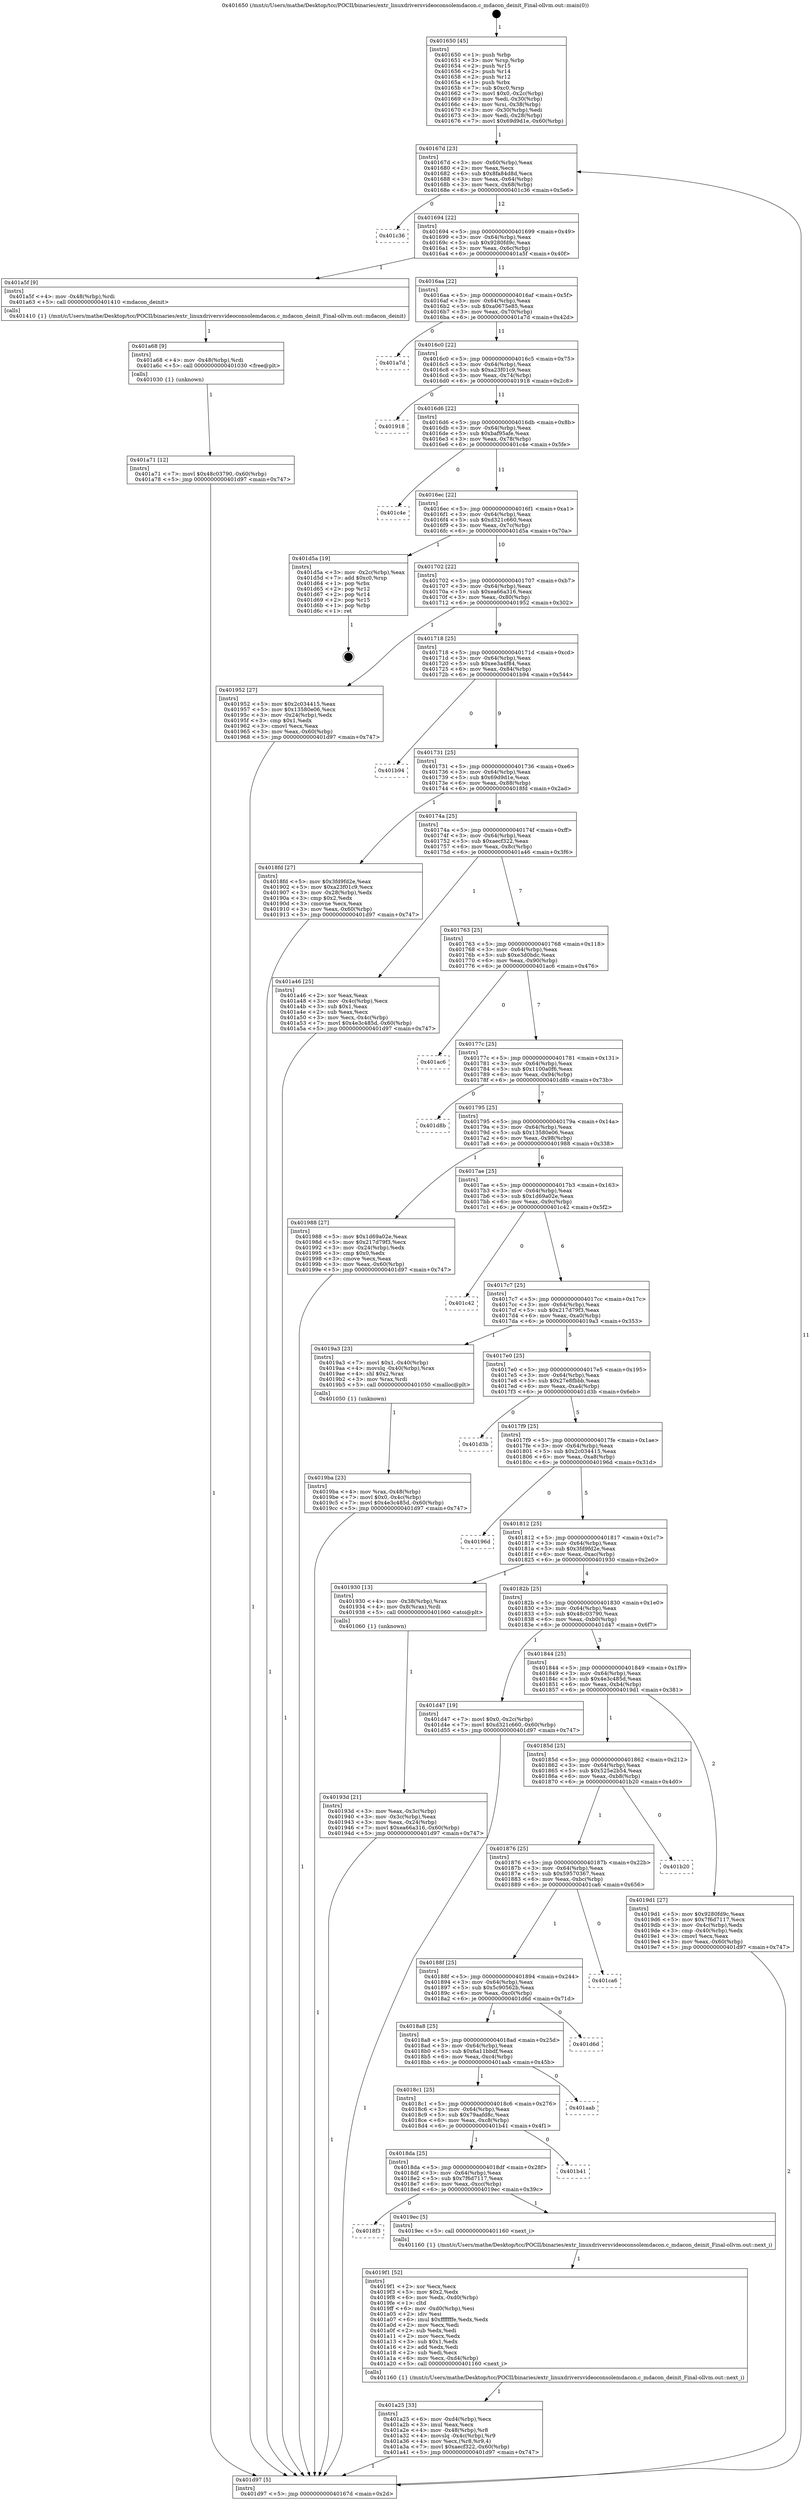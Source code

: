 digraph "0x401650" {
  label = "0x401650 (/mnt/c/Users/mathe/Desktop/tcc/POCII/binaries/extr_linuxdriversvideoconsolemdacon.c_mdacon_deinit_Final-ollvm.out::main(0))"
  labelloc = "t"
  node[shape=record]

  Entry [label="",width=0.3,height=0.3,shape=circle,fillcolor=black,style=filled]
  "0x40167d" [label="{
     0x40167d [23]\l
     | [instrs]\l
     &nbsp;&nbsp;0x40167d \<+3\>: mov -0x60(%rbp),%eax\l
     &nbsp;&nbsp;0x401680 \<+2\>: mov %eax,%ecx\l
     &nbsp;&nbsp;0x401682 \<+6\>: sub $0x8fa84d8d,%ecx\l
     &nbsp;&nbsp;0x401688 \<+3\>: mov %eax,-0x64(%rbp)\l
     &nbsp;&nbsp;0x40168b \<+3\>: mov %ecx,-0x68(%rbp)\l
     &nbsp;&nbsp;0x40168e \<+6\>: je 0000000000401c36 \<main+0x5e6\>\l
  }"]
  "0x401c36" [label="{
     0x401c36\l
  }", style=dashed]
  "0x401694" [label="{
     0x401694 [22]\l
     | [instrs]\l
     &nbsp;&nbsp;0x401694 \<+5\>: jmp 0000000000401699 \<main+0x49\>\l
     &nbsp;&nbsp;0x401699 \<+3\>: mov -0x64(%rbp),%eax\l
     &nbsp;&nbsp;0x40169c \<+5\>: sub $0x9280fd9c,%eax\l
     &nbsp;&nbsp;0x4016a1 \<+3\>: mov %eax,-0x6c(%rbp)\l
     &nbsp;&nbsp;0x4016a4 \<+6\>: je 0000000000401a5f \<main+0x40f\>\l
  }"]
  Exit [label="",width=0.3,height=0.3,shape=circle,fillcolor=black,style=filled,peripheries=2]
  "0x401a5f" [label="{
     0x401a5f [9]\l
     | [instrs]\l
     &nbsp;&nbsp;0x401a5f \<+4\>: mov -0x48(%rbp),%rdi\l
     &nbsp;&nbsp;0x401a63 \<+5\>: call 0000000000401410 \<mdacon_deinit\>\l
     | [calls]\l
     &nbsp;&nbsp;0x401410 \{1\} (/mnt/c/Users/mathe/Desktop/tcc/POCII/binaries/extr_linuxdriversvideoconsolemdacon.c_mdacon_deinit_Final-ollvm.out::mdacon_deinit)\l
  }"]
  "0x4016aa" [label="{
     0x4016aa [22]\l
     | [instrs]\l
     &nbsp;&nbsp;0x4016aa \<+5\>: jmp 00000000004016af \<main+0x5f\>\l
     &nbsp;&nbsp;0x4016af \<+3\>: mov -0x64(%rbp),%eax\l
     &nbsp;&nbsp;0x4016b2 \<+5\>: sub $0xa0675e85,%eax\l
     &nbsp;&nbsp;0x4016b7 \<+3\>: mov %eax,-0x70(%rbp)\l
     &nbsp;&nbsp;0x4016ba \<+6\>: je 0000000000401a7d \<main+0x42d\>\l
  }"]
  "0x401a71" [label="{
     0x401a71 [12]\l
     | [instrs]\l
     &nbsp;&nbsp;0x401a71 \<+7\>: movl $0x48c03790,-0x60(%rbp)\l
     &nbsp;&nbsp;0x401a78 \<+5\>: jmp 0000000000401d97 \<main+0x747\>\l
  }"]
  "0x401a7d" [label="{
     0x401a7d\l
  }", style=dashed]
  "0x4016c0" [label="{
     0x4016c0 [22]\l
     | [instrs]\l
     &nbsp;&nbsp;0x4016c0 \<+5\>: jmp 00000000004016c5 \<main+0x75\>\l
     &nbsp;&nbsp;0x4016c5 \<+3\>: mov -0x64(%rbp),%eax\l
     &nbsp;&nbsp;0x4016c8 \<+5\>: sub $0xa23f01c9,%eax\l
     &nbsp;&nbsp;0x4016cd \<+3\>: mov %eax,-0x74(%rbp)\l
     &nbsp;&nbsp;0x4016d0 \<+6\>: je 0000000000401918 \<main+0x2c8\>\l
  }"]
  "0x401a68" [label="{
     0x401a68 [9]\l
     | [instrs]\l
     &nbsp;&nbsp;0x401a68 \<+4\>: mov -0x48(%rbp),%rdi\l
     &nbsp;&nbsp;0x401a6c \<+5\>: call 0000000000401030 \<free@plt\>\l
     | [calls]\l
     &nbsp;&nbsp;0x401030 \{1\} (unknown)\l
  }"]
  "0x401918" [label="{
     0x401918\l
  }", style=dashed]
  "0x4016d6" [label="{
     0x4016d6 [22]\l
     | [instrs]\l
     &nbsp;&nbsp;0x4016d6 \<+5\>: jmp 00000000004016db \<main+0x8b\>\l
     &nbsp;&nbsp;0x4016db \<+3\>: mov -0x64(%rbp),%eax\l
     &nbsp;&nbsp;0x4016de \<+5\>: sub $0xbaf95afe,%eax\l
     &nbsp;&nbsp;0x4016e3 \<+3\>: mov %eax,-0x78(%rbp)\l
     &nbsp;&nbsp;0x4016e6 \<+6\>: je 0000000000401c4e \<main+0x5fe\>\l
  }"]
  "0x401a25" [label="{
     0x401a25 [33]\l
     | [instrs]\l
     &nbsp;&nbsp;0x401a25 \<+6\>: mov -0xd4(%rbp),%ecx\l
     &nbsp;&nbsp;0x401a2b \<+3\>: imul %eax,%ecx\l
     &nbsp;&nbsp;0x401a2e \<+4\>: mov -0x48(%rbp),%r8\l
     &nbsp;&nbsp;0x401a32 \<+4\>: movslq -0x4c(%rbp),%r9\l
     &nbsp;&nbsp;0x401a36 \<+4\>: mov %ecx,(%r8,%r9,4)\l
     &nbsp;&nbsp;0x401a3a \<+7\>: movl $0xaecf322,-0x60(%rbp)\l
     &nbsp;&nbsp;0x401a41 \<+5\>: jmp 0000000000401d97 \<main+0x747\>\l
  }"]
  "0x401c4e" [label="{
     0x401c4e\l
  }", style=dashed]
  "0x4016ec" [label="{
     0x4016ec [22]\l
     | [instrs]\l
     &nbsp;&nbsp;0x4016ec \<+5\>: jmp 00000000004016f1 \<main+0xa1\>\l
     &nbsp;&nbsp;0x4016f1 \<+3\>: mov -0x64(%rbp),%eax\l
     &nbsp;&nbsp;0x4016f4 \<+5\>: sub $0xd321c660,%eax\l
     &nbsp;&nbsp;0x4016f9 \<+3\>: mov %eax,-0x7c(%rbp)\l
     &nbsp;&nbsp;0x4016fc \<+6\>: je 0000000000401d5a \<main+0x70a\>\l
  }"]
  "0x4019f1" [label="{
     0x4019f1 [52]\l
     | [instrs]\l
     &nbsp;&nbsp;0x4019f1 \<+2\>: xor %ecx,%ecx\l
     &nbsp;&nbsp;0x4019f3 \<+5\>: mov $0x2,%edx\l
     &nbsp;&nbsp;0x4019f8 \<+6\>: mov %edx,-0xd0(%rbp)\l
     &nbsp;&nbsp;0x4019fe \<+1\>: cltd\l
     &nbsp;&nbsp;0x4019ff \<+6\>: mov -0xd0(%rbp),%esi\l
     &nbsp;&nbsp;0x401a05 \<+2\>: idiv %esi\l
     &nbsp;&nbsp;0x401a07 \<+6\>: imul $0xfffffffe,%edx,%edx\l
     &nbsp;&nbsp;0x401a0d \<+2\>: mov %ecx,%edi\l
     &nbsp;&nbsp;0x401a0f \<+2\>: sub %edx,%edi\l
     &nbsp;&nbsp;0x401a11 \<+2\>: mov %ecx,%edx\l
     &nbsp;&nbsp;0x401a13 \<+3\>: sub $0x1,%edx\l
     &nbsp;&nbsp;0x401a16 \<+2\>: add %edx,%edi\l
     &nbsp;&nbsp;0x401a18 \<+2\>: sub %edi,%ecx\l
     &nbsp;&nbsp;0x401a1a \<+6\>: mov %ecx,-0xd4(%rbp)\l
     &nbsp;&nbsp;0x401a20 \<+5\>: call 0000000000401160 \<next_i\>\l
     | [calls]\l
     &nbsp;&nbsp;0x401160 \{1\} (/mnt/c/Users/mathe/Desktop/tcc/POCII/binaries/extr_linuxdriversvideoconsolemdacon.c_mdacon_deinit_Final-ollvm.out::next_i)\l
  }"]
  "0x401d5a" [label="{
     0x401d5a [19]\l
     | [instrs]\l
     &nbsp;&nbsp;0x401d5a \<+3\>: mov -0x2c(%rbp),%eax\l
     &nbsp;&nbsp;0x401d5d \<+7\>: add $0xc0,%rsp\l
     &nbsp;&nbsp;0x401d64 \<+1\>: pop %rbx\l
     &nbsp;&nbsp;0x401d65 \<+2\>: pop %r12\l
     &nbsp;&nbsp;0x401d67 \<+2\>: pop %r14\l
     &nbsp;&nbsp;0x401d69 \<+2\>: pop %r15\l
     &nbsp;&nbsp;0x401d6b \<+1\>: pop %rbp\l
     &nbsp;&nbsp;0x401d6c \<+1\>: ret\l
  }"]
  "0x401702" [label="{
     0x401702 [22]\l
     | [instrs]\l
     &nbsp;&nbsp;0x401702 \<+5\>: jmp 0000000000401707 \<main+0xb7\>\l
     &nbsp;&nbsp;0x401707 \<+3\>: mov -0x64(%rbp),%eax\l
     &nbsp;&nbsp;0x40170a \<+5\>: sub $0xea66a316,%eax\l
     &nbsp;&nbsp;0x40170f \<+3\>: mov %eax,-0x80(%rbp)\l
     &nbsp;&nbsp;0x401712 \<+6\>: je 0000000000401952 \<main+0x302\>\l
  }"]
  "0x4018f3" [label="{
     0x4018f3\l
  }", style=dashed]
  "0x401952" [label="{
     0x401952 [27]\l
     | [instrs]\l
     &nbsp;&nbsp;0x401952 \<+5\>: mov $0x2c034415,%eax\l
     &nbsp;&nbsp;0x401957 \<+5\>: mov $0x13580e06,%ecx\l
     &nbsp;&nbsp;0x40195c \<+3\>: mov -0x24(%rbp),%edx\l
     &nbsp;&nbsp;0x40195f \<+3\>: cmp $0x1,%edx\l
     &nbsp;&nbsp;0x401962 \<+3\>: cmovl %ecx,%eax\l
     &nbsp;&nbsp;0x401965 \<+3\>: mov %eax,-0x60(%rbp)\l
     &nbsp;&nbsp;0x401968 \<+5\>: jmp 0000000000401d97 \<main+0x747\>\l
  }"]
  "0x401718" [label="{
     0x401718 [25]\l
     | [instrs]\l
     &nbsp;&nbsp;0x401718 \<+5\>: jmp 000000000040171d \<main+0xcd\>\l
     &nbsp;&nbsp;0x40171d \<+3\>: mov -0x64(%rbp),%eax\l
     &nbsp;&nbsp;0x401720 \<+5\>: sub $0xee3a4f84,%eax\l
     &nbsp;&nbsp;0x401725 \<+6\>: mov %eax,-0x84(%rbp)\l
     &nbsp;&nbsp;0x40172b \<+6\>: je 0000000000401b94 \<main+0x544\>\l
  }"]
  "0x4019ec" [label="{
     0x4019ec [5]\l
     | [instrs]\l
     &nbsp;&nbsp;0x4019ec \<+5\>: call 0000000000401160 \<next_i\>\l
     | [calls]\l
     &nbsp;&nbsp;0x401160 \{1\} (/mnt/c/Users/mathe/Desktop/tcc/POCII/binaries/extr_linuxdriversvideoconsolemdacon.c_mdacon_deinit_Final-ollvm.out::next_i)\l
  }"]
  "0x401b94" [label="{
     0x401b94\l
  }", style=dashed]
  "0x401731" [label="{
     0x401731 [25]\l
     | [instrs]\l
     &nbsp;&nbsp;0x401731 \<+5\>: jmp 0000000000401736 \<main+0xe6\>\l
     &nbsp;&nbsp;0x401736 \<+3\>: mov -0x64(%rbp),%eax\l
     &nbsp;&nbsp;0x401739 \<+5\>: sub $0x69d9d1e,%eax\l
     &nbsp;&nbsp;0x40173e \<+6\>: mov %eax,-0x88(%rbp)\l
     &nbsp;&nbsp;0x401744 \<+6\>: je 00000000004018fd \<main+0x2ad\>\l
  }"]
  "0x4018da" [label="{
     0x4018da [25]\l
     | [instrs]\l
     &nbsp;&nbsp;0x4018da \<+5\>: jmp 00000000004018df \<main+0x28f\>\l
     &nbsp;&nbsp;0x4018df \<+3\>: mov -0x64(%rbp),%eax\l
     &nbsp;&nbsp;0x4018e2 \<+5\>: sub $0x7f6d7117,%eax\l
     &nbsp;&nbsp;0x4018e7 \<+6\>: mov %eax,-0xcc(%rbp)\l
     &nbsp;&nbsp;0x4018ed \<+6\>: je 00000000004019ec \<main+0x39c\>\l
  }"]
  "0x4018fd" [label="{
     0x4018fd [27]\l
     | [instrs]\l
     &nbsp;&nbsp;0x4018fd \<+5\>: mov $0x3fd9fd2e,%eax\l
     &nbsp;&nbsp;0x401902 \<+5\>: mov $0xa23f01c9,%ecx\l
     &nbsp;&nbsp;0x401907 \<+3\>: mov -0x28(%rbp),%edx\l
     &nbsp;&nbsp;0x40190a \<+3\>: cmp $0x2,%edx\l
     &nbsp;&nbsp;0x40190d \<+3\>: cmovne %ecx,%eax\l
     &nbsp;&nbsp;0x401910 \<+3\>: mov %eax,-0x60(%rbp)\l
     &nbsp;&nbsp;0x401913 \<+5\>: jmp 0000000000401d97 \<main+0x747\>\l
  }"]
  "0x40174a" [label="{
     0x40174a [25]\l
     | [instrs]\l
     &nbsp;&nbsp;0x40174a \<+5\>: jmp 000000000040174f \<main+0xff\>\l
     &nbsp;&nbsp;0x40174f \<+3\>: mov -0x64(%rbp),%eax\l
     &nbsp;&nbsp;0x401752 \<+5\>: sub $0xaecf322,%eax\l
     &nbsp;&nbsp;0x401757 \<+6\>: mov %eax,-0x8c(%rbp)\l
     &nbsp;&nbsp;0x40175d \<+6\>: je 0000000000401a46 \<main+0x3f6\>\l
  }"]
  "0x401d97" [label="{
     0x401d97 [5]\l
     | [instrs]\l
     &nbsp;&nbsp;0x401d97 \<+5\>: jmp 000000000040167d \<main+0x2d\>\l
  }"]
  "0x401650" [label="{
     0x401650 [45]\l
     | [instrs]\l
     &nbsp;&nbsp;0x401650 \<+1\>: push %rbp\l
     &nbsp;&nbsp;0x401651 \<+3\>: mov %rsp,%rbp\l
     &nbsp;&nbsp;0x401654 \<+2\>: push %r15\l
     &nbsp;&nbsp;0x401656 \<+2\>: push %r14\l
     &nbsp;&nbsp;0x401658 \<+2\>: push %r12\l
     &nbsp;&nbsp;0x40165a \<+1\>: push %rbx\l
     &nbsp;&nbsp;0x40165b \<+7\>: sub $0xc0,%rsp\l
     &nbsp;&nbsp;0x401662 \<+7\>: movl $0x0,-0x2c(%rbp)\l
     &nbsp;&nbsp;0x401669 \<+3\>: mov %edi,-0x30(%rbp)\l
     &nbsp;&nbsp;0x40166c \<+4\>: mov %rsi,-0x38(%rbp)\l
     &nbsp;&nbsp;0x401670 \<+3\>: mov -0x30(%rbp),%edi\l
     &nbsp;&nbsp;0x401673 \<+3\>: mov %edi,-0x28(%rbp)\l
     &nbsp;&nbsp;0x401676 \<+7\>: movl $0x69d9d1e,-0x60(%rbp)\l
  }"]
  "0x401b41" [label="{
     0x401b41\l
  }", style=dashed]
  "0x401a46" [label="{
     0x401a46 [25]\l
     | [instrs]\l
     &nbsp;&nbsp;0x401a46 \<+2\>: xor %eax,%eax\l
     &nbsp;&nbsp;0x401a48 \<+3\>: mov -0x4c(%rbp),%ecx\l
     &nbsp;&nbsp;0x401a4b \<+3\>: sub $0x1,%eax\l
     &nbsp;&nbsp;0x401a4e \<+2\>: sub %eax,%ecx\l
     &nbsp;&nbsp;0x401a50 \<+3\>: mov %ecx,-0x4c(%rbp)\l
     &nbsp;&nbsp;0x401a53 \<+7\>: movl $0x4e3c485d,-0x60(%rbp)\l
     &nbsp;&nbsp;0x401a5a \<+5\>: jmp 0000000000401d97 \<main+0x747\>\l
  }"]
  "0x401763" [label="{
     0x401763 [25]\l
     | [instrs]\l
     &nbsp;&nbsp;0x401763 \<+5\>: jmp 0000000000401768 \<main+0x118\>\l
     &nbsp;&nbsp;0x401768 \<+3\>: mov -0x64(%rbp),%eax\l
     &nbsp;&nbsp;0x40176b \<+5\>: sub $0xe3d0bdc,%eax\l
     &nbsp;&nbsp;0x401770 \<+6\>: mov %eax,-0x90(%rbp)\l
     &nbsp;&nbsp;0x401776 \<+6\>: je 0000000000401ac6 \<main+0x476\>\l
  }"]
  "0x4018c1" [label="{
     0x4018c1 [25]\l
     | [instrs]\l
     &nbsp;&nbsp;0x4018c1 \<+5\>: jmp 00000000004018c6 \<main+0x276\>\l
     &nbsp;&nbsp;0x4018c6 \<+3\>: mov -0x64(%rbp),%eax\l
     &nbsp;&nbsp;0x4018c9 \<+5\>: sub $0x79aafd8c,%eax\l
     &nbsp;&nbsp;0x4018ce \<+6\>: mov %eax,-0xc8(%rbp)\l
     &nbsp;&nbsp;0x4018d4 \<+6\>: je 0000000000401b41 \<main+0x4f1\>\l
  }"]
  "0x401ac6" [label="{
     0x401ac6\l
  }", style=dashed]
  "0x40177c" [label="{
     0x40177c [25]\l
     | [instrs]\l
     &nbsp;&nbsp;0x40177c \<+5\>: jmp 0000000000401781 \<main+0x131\>\l
     &nbsp;&nbsp;0x401781 \<+3\>: mov -0x64(%rbp),%eax\l
     &nbsp;&nbsp;0x401784 \<+5\>: sub $0x1100a0f6,%eax\l
     &nbsp;&nbsp;0x401789 \<+6\>: mov %eax,-0x94(%rbp)\l
     &nbsp;&nbsp;0x40178f \<+6\>: je 0000000000401d8b \<main+0x73b\>\l
  }"]
  "0x401aab" [label="{
     0x401aab\l
  }", style=dashed]
  "0x401d8b" [label="{
     0x401d8b\l
  }", style=dashed]
  "0x401795" [label="{
     0x401795 [25]\l
     | [instrs]\l
     &nbsp;&nbsp;0x401795 \<+5\>: jmp 000000000040179a \<main+0x14a\>\l
     &nbsp;&nbsp;0x40179a \<+3\>: mov -0x64(%rbp),%eax\l
     &nbsp;&nbsp;0x40179d \<+5\>: sub $0x13580e06,%eax\l
     &nbsp;&nbsp;0x4017a2 \<+6\>: mov %eax,-0x98(%rbp)\l
     &nbsp;&nbsp;0x4017a8 \<+6\>: je 0000000000401988 \<main+0x338\>\l
  }"]
  "0x4018a8" [label="{
     0x4018a8 [25]\l
     | [instrs]\l
     &nbsp;&nbsp;0x4018a8 \<+5\>: jmp 00000000004018ad \<main+0x25d\>\l
     &nbsp;&nbsp;0x4018ad \<+3\>: mov -0x64(%rbp),%eax\l
     &nbsp;&nbsp;0x4018b0 \<+5\>: sub $0x6a11bbdf,%eax\l
     &nbsp;&nbsp;0x4018b5 \<+6\>: mov %eax,-0xc4(%rbp)\l
     &nbsp;&nbsp;0x4018bb \<+6\>: je 0000000000401aab \<main+0x45b\>\l
  }"]
  "0x401988" [label="{
     0x401988 [27]\l
     | [instrs]\l
     &nbsp;&nbsp;0x401988 \<+5\>: mov $0x1d69a02e,%eax\l
     &nbsp;&nbsp;0x40198d \<+5\>: mov $0x217d79f3,%ecx\l
     &nbsp;&nbsp;0x401992 \<+3\>: mov -0x24(%rbp),%edx\l
     &nbsp;&nbsp;0x401995 \<+3\>: cmp $0x0,%edx\l
     &nbsp;&nbsp;0x401998 \<+3\>: cmove %ecx,%eax\l
     &nbsp;&nbsp;0x40199b \<+3\>: mov %eax,-0x60(%rbp)\l
     &nbsp;&nbsp;0x40199e \<+5\>: jmp 0000000000401d97 \<main+0x747\>\l
  }"]
  "0x4017ae" [label="{
     0x4017ae [25]\l
     | [instrs]\l
     &nbsp;&nbsp;0x4017ae \<+5\>: jmp 00000000004017b3 \<main+0x163\>\l
     &nbsp;&nbsp;0x4017b3 \<+3\>: mov -0x64(%rbp),%eax\l
     &nbsp;&nbsp;0x4017b6 \<+5\>: sub $0x1d69a02e,%eax\l
     &nbsp;&nbsp;0x4017bb \<+6\>: mov %eax,-0x9c(%rbp)\l
     &nbsp;&nbsp;0x4017c1 \<+6\>: je 0000000000401c42 \<main+0x5f2\>\l
  }"]
  "0x401d6d" [label="{
     0x401d6d\l
  }", style=dashed]
  "0x401c42" [label="{
     0x401c42\l
  }", style=dashed]
  "0x4017c7" [label="{
     0x4017c7 [25]\l
     | [instrs]\l
     &nbsp;&nbsp;0x4017c7 \<+5\>: jmp 00000000004017cc \<main+0x17c\>\l
     &nbsp;&nbsp;0x4017cc \<+3\>: mov -0x64(%rbp),%eax\l
     &nbsp;&nbsp;0x4017cf \<+5\>: sub $0x217d79f3,%eax\l
     &nbsp;&nbsp;0x4017d4 \<+6\>: mov %eax,-0xa0(%rbp)\l
     &nbsp;&nbsp;0x4017da \<+6\>: je 00000000004019a3 \<main+0x353\>\l
  }"]
  "0x40188f" [label="{
     0x40188f [25]\l
     | [instrs]\l
     &nbsp;&nbsp;0x40188f \<+5\>: jmp 0000000000401894 \<main+0x244\>\l
     &nbsp;&nbsp;0x401894 \<+3\>: mov -0x64(%rbp),%eax\l
     &nbsp;&nbsp;0x401897 \<+5\>: sub $0x5c90562b,%eax\l
     &nbsp;&nbsp;0x40189c \<+6\>: mov %eax,-0xc0(%rbp)\l
     &nbsp;&nbsp;0x4018a2 \<+6\>: je 0000000000401d6d \<main+0x71d\>\l
  }"]
  "0x4019a3" [label="{
     0x4019a3 [23]\l
     | [instrs]\l
     &nbsp;&nbsp;0x4019a3 \<+7\>: movl $0x1,-0x40(%rbp)\l
     &nbsp;&nbsp;0x4019aa \<+4\>: movslq -0x40(%rbp),%rax\l
     &nbsp;&nbsp;0x4019ae \<+4\>: shl $0x2,%rax\l
     &nbsp;&nbsp;0x4019b2 \<+3\>: mov %rax,%rdi\l
     &nbsp;&nbsp;0x4019b5 \<+5\>: call 0000000000401050 \<malloc@plt\>\l
     | [calls]\l
     &nbsp;&nbsp;0x401050 \{1\} (unknown)\l
  }"]
  "0x4017e0" [label="{
     0x4017e0 [25]\l
     | [instrs]\l
     &nbsp;&nbsp;0x4017e0 \<+5\>: jmp 00000000004017e5 \<main+0x195\>\l
     &nbsp;&nbsp;0x4017e5 \<+3\>: mov -0x64(%rbp),%eax\l
     &nbsp;&nbsp;0x4017e8 \<+5\>: sub $0x27e8fbbb,%eax\l
     &nbsp;&nbsp;0x4017ed \<+6\>: mov %eax,-0xa4(%rbp)\l
     &nbsp;&nbsp;0x4017f3 \<+6\>: je 0000000000401d3b \<main+0x6eb\>\l
  }"]
  "0x401ca6" [label="{
     0x401ca6\l
  }", style=dashed]
  "0x401d3b" [label="{
     0x401d3b\l
  }", style=dashed]
  "0x4017f9" [label="{
     0x4017f9 [25]\l
     | [instrs]\l
     &nbsp;&nbsp;0x4017f9 \<+5\>: jmp 00000000004017fe \<main+0x1ae\>\l
     &nbsp;&nbsp;0x4017fe \<+3\>: mov -0x64(%rbp),%eax\l
     &nbsp;&nbsp;0x401801 \<+5\>: sub $0x2c034415,%eax\l
     &nbsp;&nbsp;0x401806 \<+6\>: mov %eax,-0xa8(%rbp)\l
     &nbsp;&nbsp;0x40180c \<+6\>: je 000000000040196d \<main+0x31d\>\l
  }"]
  "0x401876" [label="{
     0x401876 [25]\l
     | [instrs]\l
     &nbsp;&nbsp;0x401876 \<+5\>: jmp 000000000040187b \<main+0x22b\>\l
     &nbsp;&nbsp;0x40187b \<+3\>: mov -0x64(%rbp),%eax\l
     &nbsp;&nbsp;0x40187e \<+5\>: sub $0x59570367,%eax\l
     &nbsp;&nbsp;0x401883 \<+6\>: mov %eax,-0xbc(%rbp)\l
     &nbsp;&nbsp;0x401889 \<+6\>: je 0000000000401ca6 \<main+0x656\>\l
  }"]
  "0x40196d" [label="{
     0x40196d\l
  }", style=dashed]
  "0x401812" [label="{
     0x401812 [25]\l
     | [instrs]\l
     &nbsp;&nbsp;0x401812 \<+5\>: jmp 0000000000401817 \<main+0x1c7\>\l
     &nbsp;&nbsp;0x401817 \<+3\>: mov -0x64(%rbp),%eax\l
     &nbsp;&nbsp;0x40181a \<+5\>: sub $0x3fd9fd2e,%eax\l
     &nbsp;&nbsp;0x40181f \<+6\>: mov %eax,-0xac(%rbp)\l
     &nbsp;&nbsp;0x401825 \<+6\>: je 0000000000401930 \<main+0x2e0\>\l
  }"]
  "0x401b20" [label="{
     0x401b20\l
  }", style=dashed]
  "0x401930" [label="{
     0x401930 [13]\l
     | [instrs]\l
     &nbsp;&nbsp;0x401930 \<+4\>: mov -0x38(%rbp),%rax\l
     &nbsp;&nbsp;0x401934 \<+4\>: mov 0x8(%rax),%rdi\l
     &nbsp;&nbsp;0x401938 \<+5\>: call 0000000000401060 \<atoi@plt\>\l
     | [calls]\l
     &nbsp;&nbsp;0x401060 \{1\} (unknown)\l
  }"]
  "0x40182b" [label="{
     0x40182b [25]\l
     | [instrs]\l
     &nbsp;&nbsp;0x40182b \<+5\>: jmp 0000000000401830 \<main+0x1e0\>\l
     &nbsp;&nbsp;0x401830 \<+3\>: mov -0x64(%rbp),%eax\l
     &nbsp;&nbsp;0x401833 \<+5\>: sub $0x48c03790,%eax\l
     &nbsp;&nbsp;0x401838 \<+6\>: mov %eax,-0xb0(%rbp)\l
     &nbsp;&nbsp;0x40183e \<+6\>: je 0000000000401d47 \<main+0x6f7\>\l
  }"]
  "0x40193d" [label="{
     0x40193d [21]\l
     | [instrs]\l
     &nbsp;&nbsp;0x40193d \<+3\>: mov %eax,-0x3c(%rbp)\l
     &nbsp;&nbsp;0x401940 \<+3\>: mov -0x3c(%rbp),%eax\l
     &nbsp;&nbsp;0x401943 \<+3\>: mov %eax,-0x24(%rbp)\l
     &nbsp;&nbsp;0x401946 \<+7\>: movl $0xea66a316,-0x60(%rbp)\l
     &nbsp;&nbsp;0x40194d \<+5\>: jmp 0000000000401d97 \<main+0x747\>\l
  }"]
  "0x4019ba" [label="{
     0x4019ba [23]\l
     | [instrs]\l
     &nbsp;&nbsp;0x4019ba \<+4\>: mov %rax,-0x48(%rbp)\l
     &nbsp;&nbsp;0x4019be \<+7\>: movl $0x0,-0x4c(%rbp)\l
     &nbsp;&nbsp;0x4019c5 \<+7\>: movl $0x4e3c485d,-0x60(%rbp)\l
     &nbsp;&nbsp;0x4019cc \<+5\>: jmp 0000000000401d97 \<main+0x747\>\l
  }"]
  "0x40185d" [label="{
     0x40185d [25]\l
     | [instrs]\l
     &nbsp;&nbsp;0x40185d \<+5\>: jmp 0000000000401862 \<main+0x212\>\l
     &nbsp;&nbsp;0x401862 \<+3\>: mov -0x64(%rbp),%eax\l
     &nbsp;&nbsp;0x401865 \<+5\>: sub $0x525e2b54,%eax\l
     &nbsp;&nbsp;0x40186a \<+6\>: mov %eax,-0xb8(%rbp)\l
     &nbsp;&nbsp;0x401870 \<+6\>: je 0000000000401b20 \<main+0x4d0\>\l
  }"]
  "0x401d47" [label="{
     0x401d47 [19]\l
     | [instrs]\l
     &nbsp;&nbsp;0x401d47 \<+7\>: movl $0x0,-0x2c(%rbp)\l
     &nbsp;&nbsp;0x401d4e \<+7\>: movl $0xd321c660,-0x60(%rbp)\l
     &nbsp;&nbsp;0x401d55 \<+5\>: jmp 0000000000401d97 \<main+0x747\>\l
  }"]
  "0x401844" [label="{
     0x401844 [25]\l
     | [instrs]\l
     &nbsp;&nbsp;0x401844 \<+5\>: jmp 0000000000401849 \<main+0x1f9\>\l
     &nbsp;&nbsp;0x401849 \<+3\>: mov -0x64(%rbp),%eax\l
     &nbsp;&nbsp;0x40184c \<+5\>: sub $0x4e3c485d,%eax\l
     &nbsp;&nbsp;0x401851 \<+6\>: mov %eax,-0xb4(%rbp)\l
     &nbsp;&nbsp;0x401857 \<+6\>: je 00000000004019d1 \<main+0x381\>\l
  }"]
  "0x4019d1" [label="{
     0x4019d1 [27]\l
     | [instrs]\l
     &nbsp;&nbsp;0x4019d1 \<+5\>: mov $0x9280fd9c,%eax\l
     &nbsp;&nbsp;0x4019d6 \<+5\>: mov $0x7f6d7117,%ecx\l
     &nbsp;&nbsp;0x4019db \<+3\>: mov -0x4c(%rbp),%edx\l
     &nbsp;&nbsp;0x4019de \<+3\>: cmp -0x40(%rbp),%edx\l
     &nbsp;&nbsp;0x4019e1 \<+3\>: cmovl %ecx,%eax\l
     &nbsp;&nbsp;0x4019e4 \<+3\>: mov %eax,-0x60(%rbp)\l
     &nbsp;&nbsp;0x4019e7 \<+5\>: jmp 0000000000401d97 \<main+0x747\>\l
  }"]
  Entry -> "0x401650" [label=" 1"]
  "0x40167d" -> "0x401c36" [label=" 0"]
  "0x40167d" -> "0x401694" [label=" 12"]
  "0x401d5a" -> Exit [label=" 1"]
  "0x401694" -> "0x401a5f" [label=" 1"]
  "0x401694" -> "0x4016aa" [label=" 11"]
  "0x401d47" -> "0x401d97" [label=" 1"]
  "0x4016aa" -> "0x401a7d" [label=" 0"]
  "0x4016aa" -> "0x4016c0" [label=" 11"]
  "0x401a71" -> "0x401d97" [label=" 1"]
  "0x4016c0" -> "0x401918" [label=" 0"]
  "0x4016c0" -> "0x4016d6" [label=" 11"]
  "0x401a68" -> "0x401a71" [label=" 1"]
  "0x4016d6" -> "0x401c4e" [label=" 0"]
  "0x4016d6" -> "0x4016ec" [label=" 11"]
  "0x401a5f" -> "0x401a68" [label=" 1"]
  "0x4016ec" -> "0x401d5a" [label=" 1"]
  "0x4016ec" -> "0x401702" [label=" 10"]
  "0x401a46" -> "0x401d97" [label=" 1"]
  "0x401702" -> "0x401952" [label=" 1"]
  "0x401702" -> "0x401718" [label=" 9"]
  "0x401a25" -> "0x401d97" [label=" 1"]
  "0x401718" -> "0x401b94" [label=" 0"]
  "0x401718" -> "0x401731" [label=" 9"]
  "0x4019f1" -> "0x401a25" [label=" 1"]
  "0x401731" -> "0x4018fd" [label=" 1"]
  "0x401731" -> "0x40174a" [label=" 8"]
  "0x4018fd" -> "0x401d97" [label=" 1"]
  "0x401650" -> "0x40167d" [label=" 1"]
  "0x401d97" -> "0x40167d" [label=" 11"]
  "0x4018da" -> "0x4018f3" [label=" 0"]
  "0x40174a" -> "0x401a46" [label=" 1"]
  "0x40174a" -> "0x401763" [label=" 7"]
  "0x4018da" -> "0x4019ec" [label=" 1"]
  "0x401763" -> "0x401ac6" [label=" 0"]
  "0x401763" -> "0x40177c" [label=" 7"]
  "0x4018c1" -> "0x4018da" [label=" 1"]
  "0x40177c" -> "0x401d8b" [label=" 0"]
  "0x40177c" -> "0x401795" [label=" 7"]
  "0x4018c1" -> "0x401b41" [label=" 0"]
  "0x401795" -> "0x401988" [label=" 1"]
  "0x401795" -> "0x4017ae" [label=" 6"]
  "0x4018a8" -> "0x4018c1" [label=" 1"]
  "0x4017ae" -> "0x401c42" [label=" 0"]
  "0x4017ae" -> "0x4017c7" [label=" 6"]
  "0x4018a8" -> "0x401aab" [label=" 0"]
  "0x4017c7" -> "0x4019a3" [label=" 1"]
  "0x4017c7" -> "0x4017e0" [label=" 5"]
  "0x40188f" -> "0x4018a8" [label=" 1"]
  "0x4017e0" -> "0x401d3b" [label=" 0"]
  "0x4017e0" -> "0x4017f9" [label=" 5"]
  "0x40188f" -> "0x401d6d" [label=" 0"]
  "0x4017f9" -> "0x40196d" [label=" 0"]
  "0x4017f9" -> "0x401812" [label=" 5"]
  "0x401876" -> "0x40188f" [label=" 1"]
  "0x401812" -> "0x401930" [label=" 1"]
  "0x401812" -> "0x40182b" [label=" 4"]
  "0x401930" -> "0x40193d" [label=" 1"]
  "0x40193d" -> "0x401d97" [label=" 1"]
  "0x401952" -> "0x401d97" [label=" 1"]
  "0x401988" -> "0x401d97" [label=" 1"]
  "0x4019a3" -> "0x4019ba" [label=" 1"]
  "0x4019ba" -> "0x401d97" [label=" 1"]
  "0x401876" -> "0x401ca6" [label=" 0"]
  "0x40182b" -> "0x401d47" [label=" 1"]
  "0x40182b" -> "0x401844" [label=" 3"]
  "0x40185d" -> "0x401876" [label=" 1"]
  "0x401844" -> "0x4019d1" [label=" 2"]
  "0x401844" -> "0x40185d" [label=" 1"]
  "0x4019d1" -> "0x401d97" [label=" 2"]
  "0x4019ec" -> "0x4019f1" [label=" 1"]
  "0x40185d" -> "0x401b20" [label=" 0"]
}
